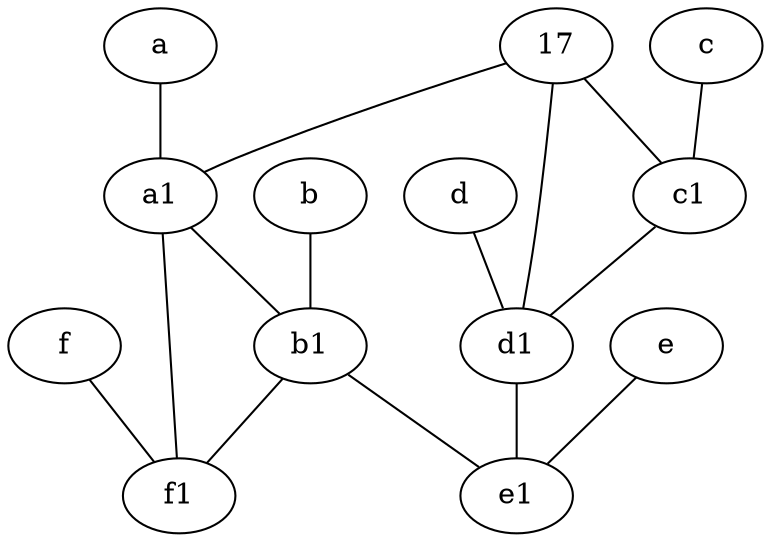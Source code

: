 graph {
	node [labelfontsize=50]
	a [labelfontsize=50 pos="8,2!"]
	f1 [labelfontsize=50 pos="3,8!"]
	e [labelfontsize=50 pos="7,9!"]
	c1 [labelfontsize=50 pos="4.5,3!"]
	c [labelfontsize=50 pos="4.5,2!"]
	d [labelfontsize=50 pos="2,5!"]
	f [labelfontsize=50 pos="3,9!"]
	b [labelfontsize=50 pos="10,4!"]
	a1 [labelfontsize=50 pos="8,3!"]
	17 [labelfontsize=50]
	d1 [labelfontsize=50 pos="3,5!"]
	b1 [labelfontsize=50 pos="9,4!"]
	e1 [labelfontsize=50 pos="7,7!"]
	a1 -- b1
	17 -- a1
	17 -- d1
	b1 -- f1
	a -- a1
	d -- d1
	c1 -- d1
	a1 -- f1
	b1 -- e1
	17 -- c1
	f -- f1
	d1 -- e1
	b -- b1
	c -- c1
	e -- e1
}
